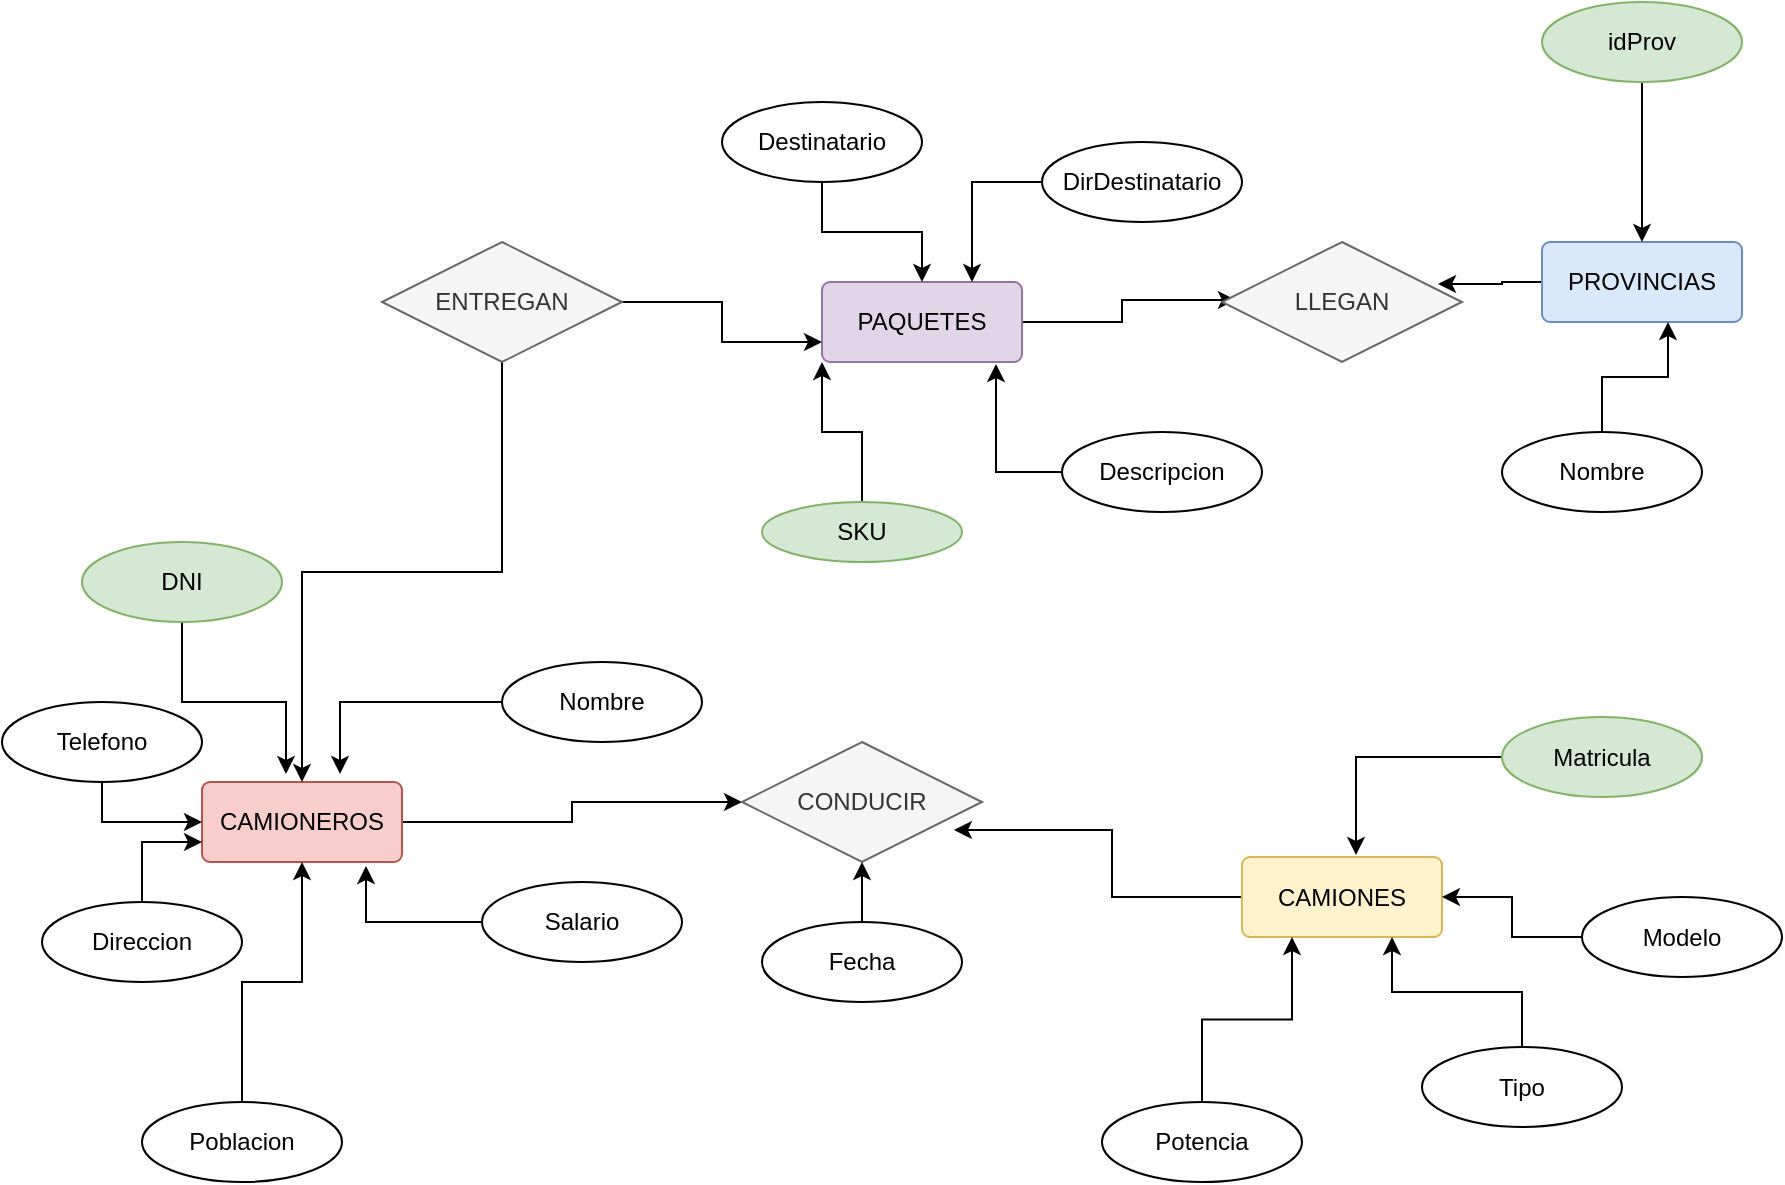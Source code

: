 <mxfile version="21.3.2" type="device">
  <diagram id="R2lEEEUBdFMjLlhIrx00" name="Page-1">
    <mxGraphModel dx="1050" dy="1399" grid="1" gridSize="10" guides="1" tooltips="1" connect="1" arrows="1" fold="1" page="1" pageScale="1" pageWidth="1100" pageHeight="850" math="0" shadow="0" extFonts="Permanent Marker^https://fonts.googleapis.com/css?family=Permanent+Marker">
      <root>
        <mxCell id="0" />
        <mxCell id="1" parent="0" />
        <mxCell id="dM4neb2Sa8oPwFUIdixk-46" style="edgeStyle=orthogonalEdgeStyle;rounded=0;orthogonalLoop=1;jettySize=auto;html=1;entryX=0;entryY=0.5;entryDx=0;entryDy=0;" parent="1" source="dM4neb2Sa8oPwFUIdixk-1" target="dM4neb2Sa8oPwFUIdixk-43" edge="1">
          <mxGeometry relative="1" as="geometry" />
        </mxCell>
        <mxCell id="dM4neb2Sa8oPwFUIdixk-1" value="CAMIONEROS" style="rounded=1;arcSize=10;whiteSpace=wrap;html=1;align=center;fillColor=#f8cecc;strokeColor=#b85450;" parent="1" vertex="1">
          <mxGeometry x="110" y="280" width="100" height="40" as="geometry" />
        </mxCell>
        <mxCell id="dM4neb2Sa8oPwFUIdixk-52" style="edgeStyle=orthogonalEdgeStyle;rounded=0;orthogonalLoop=1;jettySize=auto;html=1;entryX=0.058;entryY=0.483;entryDx=0;entryDy=0;entryPerimeter=0;" parent="1" source="dM4neb2Sa8oPwFUIdixk-3" target="dM4neb2Sa8oPwFUIdixk-51" edge="1">
          <mxGeometry relative="1" as="geometry" />
        </mxCell>
        <mxCell id="dM4neb2Sa8oPwFUIdixk-3" value="PAQUETES" style="rounded=1;arcSize=10;whiteSpace=wrap;html=1;align=center;fillColor=#e1d5e7;strokeColor=#9673a6;" parent="1" vertex="1">
          <mxGeometry x="420" y="30" width="100" height="40" as="geometry" />
        </mxCell>
        <mxCell id="dM4neb2Sa8oPwFUIdixk-11" style="edgeStyle=orthogonalEdgeStyle;rounded=0;orthogonalLoop=1;jettySize=auto;html=1;entryX=0.42;entryY=-0.1;entryDx=0;entryDy=0;entryPerimeter=0;" parent="1" source="dM4neb2Sa8oPwFUIdixk-4" target="dM4neb2Sa8oPwFUIdixk-1" edge="1">
          <mxGeometry relative="1" as="geometry" />
        </mxCell>
        <mxCell id="dM4neb2Sa8oPwFUIdixk-4" value="DNI" style="ellipse;whiteSpace=wrap;html=1;align=center;fillColor=#d5e8d4;strokeColor=#82b366;" parent="1" vertex="1">
          <mxGeometry x="50" y="160" width="100" height="40" as="geometry" />
        </mxCell>
        <mxCell id="dM4neb2Sa8oPwFUIdixk-12" style="edgeStyle=orthogonalEdgeStyle;rounded=0;orthogonalLoop=1;jettySize=auto;html=1;entryX=0.69;entryY=-0.1;entryDx=0;entryDy=0;entryPerimeter=0;" parent="1" source="dM4neb2Sa8oPwFUIdixk-5" target="dM4neb2Sa8oPwFUIdixk-1" edge="1">
          <mxGeometry relative="1" as="geometry" />
        </mxCell>
        <mxCell id="dM4neb2Sa8oPwFUIdixk-5" value="Nombre" style="ellipse;whiteSpace=wrap;html=1;align=center;" parent="1" vertex="1">
          <mxGeometry x="260" y="220" width="100" height="40" as="geometry" />
        </mxCell>
        <mxCell id="dM4neb2Sa8oPwFUIdixk-10" style="edgeStyle=orthogonalEdgeStyle;rounded=0;orthogonalLoop=1;jettySize=auto;html=1;entryX=0;entryY=0.5;entryDx=0;entryDy=0;" parent="1" source="dM4neb2Sa8oPwFUIdixk-6" target="dM4neb2Sa8oPwFUIdixk-1" edge="1">
          <mxGeometry relative="1" as="geometry" />
        </mxCell>
        <mxCell id="dM4neb2Sa8oPwFUIdixk-6" value="Telefono" style="ellipse;whiteSpace=wrap;html=1;align=center;" parent="1" vertex="1">
          <mxGeometry x="10" y="240" width="100" height="40" as="geometry" />
        </mxCell>
        <mxCell id="dM4neb2Sa8oPwFUIdixk-15" style="edgeStyle=orthogonalEdgeStyle;rounded=0;orthogonalLoop=1;jettySize=auto;html=1;entryX=0;entryY=0.75;entryDx=0;entryDy=0;" parent="1" source="dM4neb2Sa8oPwFUIdixk-7" target="dM4neb2Sa8oPwFUIdixk-1" edge="1">
          <mxGeometry relative="1" as="geometry" />
        </mxCell>
        <mxCell id="dM4neb2Sa8oPwFUIdixk-7" value="Direccion" style="ellipse;whiteSpace=wrap;html=1;align=center;" parent="1" vertex="1">
          <mxGeometry x="30" y="340" width="100" height="40" as="geometry" />
        </mxCell>
        <mxCell id="dM4neb2Sa8oPwFUIdixk-13" style="edgeStyle=orthogonalEdgeStyle;rounded=0;orthogonalLoop=1;jettySize=auto;html=1;entryX=0.82;entryY=1.05;entryDx=0;entryDy=0;entryPerimeter=0;" parent="1" source="dM4neb2Sa8oPwFUIdixk-8" target="dM4neb2Sa8oPwFUIdixk-1" edge="1">
          <mxGeometry relative="1" as="geometry" />
        </mxCell>
        <mxCell id="dM4neb2Sa8oPwFUIdixk-8" value="Salario" style="ellipse;whiteSpace=wrap;html=1;align=center;" parent="1" vertex="1">
          <mxGeometry x="250" y="330" width="100" height="40" as="geometry" />
        </mxCell>
        <mxCell id="dM4neb2Sa8oPwFUIdixk-14" style="edgeStyle=orthogonalEdgeStyle;rounded=0;orthogonalLoop=1;jettySize=auto;html=1;entryX=0.5;entryY=1;entryDx=0;entryDy=0;" parent="1" source="dM4neb2Sa8oPwFUIdixk-9" target="dM4neb2Sa8oPwFUIdixk-1" edge="1">
          <mxGeometry relative="1" as="geometry" />
        </mxCell>
        <mxCell id="dM4neb2Sa8oPwFUIdixk-9" value="Poblacion" style="ellipse;whiteSpace=wrap;html=1;align=center;" parent="1" vertex="1">
          <mxGeometry x="80" y="440" width="100" height="40" as="geometry" />
        </mxCell>
        <mxCell id="dM4neb2Sa8oPwFUIdixk-23" style="edgeStyle=orthogonalEdgeStyle;rounded=0;orthogonalLoop=1;jettySize=auto;html=1;entryX=0;entryY=1;entryDx=0;entryDy=0;" parent="1" source="dM4neb2Sa8oPwFUIdixk-16" target="dM4neb2Sa8oPwFUIdixk-3" edge="1">
          <mxGeometry relative="1" as="geometry" />
        </mxCell>
        <mxCell id="dM4neb2Sa8oPwFUIdixk-16" value="SKU" style="ellipse;whiteSpace=wrap;html=1;align=center;fillColor=#d5e8d4;strokeColor=#82b366;" parent="1" vertex="1">
          <mxGeometry x="390" y="140" width="100" height="30" as="geometry" />
        </mxCell>
        <mxCell id="dM4neb2Sa8oPwFUIdixk-22" style="edgeStyle=orthogonalEdgeStyle;rounded=0;orthogonalLoop=1;jettySize=auto;html=1;entryX=0.87;entryY=1.025;entryDx=0;entryDy=0;entryPerimeter=0;" parent="1" source="dM4neb2Sa8oPwFUIdixk-17" target="dM4neb2Sa8oPwFUIdixk-3" edge="1">
          <mxGeometry relative="1" as="geometry" />
        </mxCell>
        <mxCell id="dM4neb2Sa8oPwFUIdixk-17" value="Descripcion" style="ellipse;whiteSpace=wrap;html=1;align=center;" parent="1" vertex="1">
          <mxGeometry x="540" y="105" width="100" height="40" as="geometry" />
        </mxCell>
        <mxCell id="dM4neb2Sa8oPwFUIdixk-20" style="edgeStyle=orthogonalEdgeStyle;rounded=0;orthogonalLoop=1;jettySize=auto;html=1;" parent="1" source="dM4neb2Sa8oPwFUIdixk-18" target="dM4neb2Sa8oPwFUIdixk-3" edge="1">
          <mxGeometry relative="1" as="geometry" />
        </mxCell>
        <mxCell id="dM4neb2Sa8oPwFUIdixk-18" value="Destinatario" style="ellipse;whiteSpace=wrap;html=1;align=center;" parent="1" vertex="1">
          <mxGeometry x="370" y="-60" width="100" height="40" as="geometry" />
        </mxCell>
        <mxCell id="dM4neb2Sa8oPwFUIdixk-21" style="edgeStyle=orthogonalEdgeStyle;rounded=0;orthogonalLoop=1;jettySize=auto;html=1;entryX=0.75;entryY=0;entryDx=0;entryDy=0;" parent="1" source="dM4neb2Sa8oPwFUIdixk-19" target="dM4neb2Sa8oPwFUIdixk-3" edge="1">
          <mxGeometry relative="1" as="geometry" />
        </mxCell>
        <mxCell id="dM4neb2Sa8oPwFUIdixk-19" value="DirDestinatario" style="ellipse;whiteSpace=wrap;html=1;align=center;" parent="1" vertex="1">
          <mxGeometry x="530" y="-40" width="100" height="40" as="geometry" />
        </mxCell>
        <mxCell id="dM4neb2Sa8oPwFUIdixk-53" style="edgeStyle=orthogonalEdgeStyle;rounded=0;orthogonalLoop=1;jettySize=auto;html=1;entryX=0.9;entryY=0.35;entryDx=0;entryDy=0;entryPerimeter=0;" parent="1" source="dM4neb2Sa8oPwFUIdixk-24" target="dM4neb2Sa8oPwFUIdixk-51" edge="1">
          <mxGeometry relative="1" as="geometry" />
        </mxCell>
        <mxCell id="dM4neb2Sa8oPwFUIdixk-24" value="PROVINCIAS" style="rounded=1;arcSize=10;whiteSpace=wrap;html=1;align=center;fillColor=#dae8fc;strokeColor=#6c8ebf;" parent="1" vertex="1">
          <mxGeometry x="780" y="10" width="100" height="40" as="geometry" />
        </mxCell>
        <mxCell id="dM4neb2Sa8oPwFUIdixk-27" style="edgeStyle=orthogonalEdgeStyle;rounded=0;orthogonalLoop=1;jettySize=auto;html=1;entryX=0.5;entryY=0;entryDx=0;entryDy=0;" parent="1" source="dM4neb2Sa8oPwFUIdixk-25" target="dM4neb2Sa8oPwFUIdixk-24" edge="1">
          <mxGeometry relative="1" as="geometry">
            <mxPoint x="870" y="-20" as="targetPoint" />
          </mxGeometry>
        </mxCell>
        <mxCell id="dM4neb2Sa8oPwFUIdixk-25" value="idProv" style="ellipse;whiteSpace=wrap;html=1;align=center;fillColor=#d5e8d4;strokeColor=#82b366;" parent="1" vertex="1">
          <mxGeometry x="780" y="-110" width="100" height="40" as="geometry" />
        </mxCell>
        <mxCell id="dM4neb2Sa8oPwFUIdixk-28" style="edgeStyle=orthogonalEdgeStyle;rounded=0;orthogonalLoop=1;jettySize=auto;html=1;entryX=0.63;entryY=1;entryDx=0;entryDy=0;entryPerimeter=0;" parent="1" source="dM4neb2Sa8oPwFUIdixk-26" target="dM4neb2Sa8oPwFUIdixk-24" edge="1">
          <mxGeometry relative="1" as="geometry" />
        </mxCell>
        <mxCell id="dM4neb2Sa8oPwFUIdixk-26" value="Nombre" style="ellipse;whiteSpace=wrap;html=1;align=center;" parent="1" vertex="1">
          <mxGeometry x="760" y="105" width="100" height="40" as="geometry" />
        </mxCell>
        <mxCell id="dM4neb2Sa8oPwFUIdixk-47" style="edgeStyle=orthogonalEdgeStyle;rounded=0;orthogonalLoop=1;jettySize=auto;html=1;entryX=0.883;entryY=0.733;entryDx=0;entryDy=0;entryPerimeter=0;" parent="1" source="dM4neb2Sa8oPwFUIdixk-34" target="dM4neb2Sa8oPwFUIdixk-43" edge="1">
          <mxGeometry relative="1" as="geometry" />
        </mxCell>
        <mxCell id="dM4neb2Sa8oPwFUIdixk-34" value="CAMIONES" style="rounded=1;arcSize=10;whiteSpace=wrap;html=1;align=center;fillColor=#fff2cc;strokeColor=#d6b656;" parent="1" vertex="1">
          <mxGeometry x="630" y="317.5" width="100" height="40" as="geometry" />
        </mxCell>
        <mxCell id="dM4neb2Sa8oPwFUIdixk-40" style="edgeStyle=orthogonalEdgeStyle;rounded=0;orthogonalLoop=1;jettySize=auto;html=1;entryX=1;entryY=0.5;entryDx=0;entryDy=0;" parent="1" source="dM4neb2Sa8oPwFUIdixk-35" target="dM4neb2Sa8oPwFUIdixk-34" edge="1">
          <mxGeometry relative="1" as="geometry" />
        </mxCell>
        <mxCell id="dM4neb2Sa8oPwFUIdixk-35" value="Modelo" style="ellipse;whiteSpace=wrap;html=1;align=center;" parent="1" vertex="1">
          <mxGeometry x="800" y="337.5" width="100" height="40" as="geometry" />
        </mxCell>
        <mxCell id="dM4neb2Sa8oPwFUIdixk-39" style="edgeStyle=orthogonalEdgeStyle;rounded=0;orthogonalLoop=1;jettySize=auto;html=1;entryX=0.57;entryY=-0.025;entryDx=0;entryDy=0;entryPerimeter=0;" parent="1" source="dM4neb2Sa8oPwFUIdixk-36" target="dM4neb2Sa8oPwFUIdixk-34" edge="1">
          <mxGeometry relative="1" as="geometry" />
        </mxCell>
        <mxCell id="dM4neb2Sa8oPwFUIdixk-36" value="Matricula" style="ellipse;whiteSpace=wrap;html=1;align=center;fillColor=#d5e8d4;strokeColor=#82b366;" parent="1" vertex="1">
          <mxGeometry x="760" y="247.5" width="100" height="40" as="geometry" />
        </mxCell>
        <mxCell id="dM4neb2Sa8oPwFUIdixk-41" style="edgeStyle=orthogonalEdgeStyle;rounded=0;orthogonalLoop=1;jettySize=auto;html=1;entryX=0.75;entryY=1;entryDx=0;entryDy=0;" parent="1" source="dM4neb2Sa8oPwFUIdixk-37" target="dM4neb2Sa8oPwFUIdixk-34" edge="1">
          <mxGeometry relative="1" as="geometry" />
        </mxCell>
        <mxCell id="dM4neb2Sa8oPwFUIdixk-37" value="Tipo" style="ellipse;whiteSpace=wrap;html=1;align=center;" parent="1" vertex="1">
          <mxGeometry x="720" y="412.5" width="100" height="40" as="geometry" />
        </mxCell>
        <mxCell id="dM4neb2Sa8oPwFUIdixk-55" style="edgeStyle=orthogonalEdgeStyle;rounded=0;orthogonalLoop=1;jettySize=auto;html=1;entryX=0.25;entryY=1;entryDx=0;entryDy=0;" parent="1" source="dM4neb2Sa8oPwFUIdixk-38" target="dM4neb2Sa8oPwFUIdixk-34" edge="1">
          <mxGeometry relative="1" as="geometry" />
        </mxCell>
        <mxCell id="dM4neb2Sa8oPwFUIdixk-38" value="Potencia" style="ellipse;whiteSpace=wrap;html=1;align=center;" parent="1" vertex="1">
          <mxGeometry x="560" y="440" width="100" height="40" as="geometry" />
        </mxCell>
        <mxCell id="dM4neb2Sa8oPwFUIdixk-43" value="CONDUCIR" style="shape=rhombus;perimeter=rhombusPerimeter;whiteSpace=wrap;html=1;align=center;fillColor=#f5f5f5;fontColor=#333333;strokeColor=#666666;" parent="1" vertex="1">
          <mxGeometry x="380" y="260" width="120" height="60" as="geometry" />
        </mxCell>
        <mxCell id="dM4neb2Sa8oPwFUIdixk-45" style="edgeStyle=orthogonalEdgeStyle;rounded=0;orthogonalLoop=1;jettySize=auto;html=1;entryX=0.5;entryY=1;entryDx=0;entryDy=0;" parent="1" source="dM4neb2Sa8oPwFUIdixk-44" target="dM4neb2Sa8oPwFUIdixk-43" edge="1">
          <mxGeometry relative="1" as="geometry" />
        </mxCell>
        <mxCell id="dM4neb2Sa8oPwFUIdixk-44" value="Fecha" style="ellipse;whiteSpace=wrap;html=1;align=center;" parent="1" vertex="1">
          <mxGeometry x="390" y="350" width="100" height="40" as="geometry" />
        </mxCell>
        <mxCell id="dM4neb2Sa8oPwFUIdixk-49" style="edgeStyle=orthogonalEdgeStyle;rounded=0;orthogonalLoop=1;jettySize=auto;html=1;entryX=0.5;entryY=0;entryDx=0;entryDy=0;" parent="1" source="dM4neb2Sa8oPwFUIdixk-48" target="dM4neb2Sa8oPwFUIdixk-1" edge="1">
          <mxGeometry relative="1" as="geometry" />
        </mxCell>
        <mxCell id="dM4neb2Sa8oPwFUIdixk-50" style="edgeStyle=orthogonalEdgeStyle;rounded=0;orthogonalLoop=1;jettySize=auto;html=1;entryX=0;entryY=0.75;entryDx=0;entryDy=0;" parent="1" source="dM4neb2Sa8oPwFUIdixk-48" target="dM4neb2Sa8oPwFUIdixk-3" edge="1">
          <mxGeometry relative="1" as="geometry" />
        </mxCell>
        <mxCell id="dM4neb2Sa8oPwFUIdixk-48" value="ENTREGAN" style="shape=rhombus;perimeter=rhombusPerimeter;whiteSpace=wrap;html=1;align=center;fillColor=#f5f5f5;fontColor=#333333;strokeColor=#666666;" parent="1" vertex="1">
          <mxGeometry x="200" y="10" width="120" height="60" as="geometry" />
        </mxCell>
        <mxCell id="dM4neb2Sa8oPwFUIdixk-51" value="LLEGAN" style="shape=rhombus;perimeter=rhombusPerimeter;whiteSpace=wrap;html=1;align=center;fillColor=#f5f5f5;fontColor=#333333;strokeColor=#666666;" parent="1" vertex="1">
          <mxGeometry x="620" y="10" width="120" height="60" as="geometry" />
        </mxCell>
      </root>
    </mxGraphModel>
  </diagram>
</mxfile>
